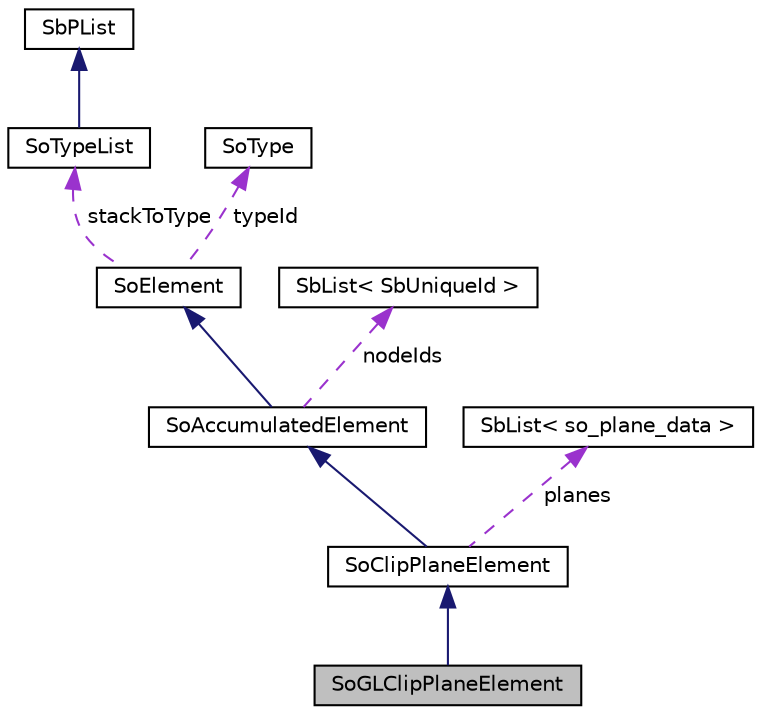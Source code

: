 digraph "SoGLClipPlaneElement"
{
 // LATEX_PDF_SIZE
  edge [fontname="Helvetica",fontsize="10",labelfontname="Helvetica",labelfontsize="10"];
  node [fontname="Helvetica",fontsize="10",shape=record];
  Node1 [label="SoGLClipPlaneElement",height=0.2,width=0.4,color="black", fillcolor="grey75", style="filled", fontcolor="black",tooltip="The SoGLClipPlaneElement class is yet to be documented."];
  Node2 -> Node1 [dir="back",color="midnightblue",fontsize="10",style="solid",fontname="Helvetica"];
  Node2 [label="SoClipPlaneElement",height=0.2,width=0.4,color="black", fillcolor="white", style="filled",URL="$classSoClipPlaneElement.html",tooltip="The SoClipPlaneElement class is used to manage the clip plane stack."];
  Node3 -> Node2 [dir="back",color="midnightblue",fontsize="10",style="solid",fontname="Helvetica"];
  Node3 [label="SoAccumulatedElement",height=0.2,width=0.4,color="black", fillcolor="white", style="filled",URL="$classSoAccumulatedElement.html",tooltip="The SoAccumulatedElement class is an abstract class for storing accumulated state."];
  Node4 -> Node3 [dir="back",color="midnightblue",fontsize="10",style="solid",fontname="Helvetica"];
  Node4 [label="SoElement",height=0.2,width=0.4,color="black", fillcolor="white", style="filled",URL="$classSoElement.html",tooltip="SoElement is the abstract base class for all elements."];
  Node5 -> Node4 [dir="back",color="darkorchid3",fontsize="10",style="dashed",label=" stackToType" ,fontname="Helvetica"];
  Node5 [label="SoTypeList",height=0.2,width=0.4,color="black", fillcolor="white", style="filled",URL="$classSoTypeList.html",tooltip="The SoTypeList class is a container class for arrays of SoType objects."];
  Node6 -> Node5 [dir="back",color="midnightblue",fontsize="10",style="solid",fontname="Helvetica"];
  Node6 [label="SbPList",height=0.2,width=0.4,color="black", fillcolor="white", style="filled",URL="$classSbPList.html",tooltip="The SbPList class is a container class for void pointers."];
  Node7 -> Node4 [dir="back",color="darkorchid3",fontsize="10",style="dashed",label=" typeId" ,fontname="Helvetica"];
  Node7 [label="SoType",height=0.2,width=0.4,color="black", fillcolor="white", style="filled",URL="$classSoType.html",tooltip="The SoType class is the basis for the runtime type system in Coin."];
  Node8 -> Node3 [dir="back",color="darkorchid3",fontsize="10",style="dashed",label=" nodeIds" ,fontname="Helvetica"];
  Node8 [label="SbList\< SbUniqueId \>",height=0.2,width=0.4,color="black", fillcolor="white", style="filled",URL="$classSbList.html",tooltip=" "];
  Node9 -> Node2 [dir="back",color="darkorchid3",fontsize="10",style="dashed",label=" planes" ,fontname="Helvetica"];
  Node9 [label="SbList\< so_plane_data \>",height=0.2,width=0.4,color="black", fillcolor="white", style="filled",URL="$classSbList.html",tooltip=" "];
}
